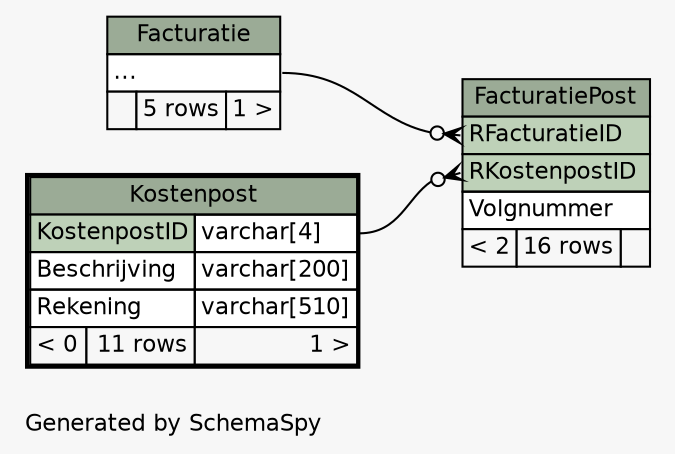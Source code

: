 // dot 2.40.1 on Linux 4.19.0-6-amd64
// SchemaSpy rev 590
digraph "twoDegreesRelationshipsDiagram" {
  graph [
    rankdir="RL"
    bgcolor="#f7f7f7"
    label="\nGenerated by SchemaSpy"
    labeljust="l"
    nodesep="0.18"
    ranksep="0.46"
    fontname="Helvetica"
    fontsize="11"
  ];
  node [
    fontname="Helvetica"
    fontsize="11"
    shape="plaintext"
  ];
  edge [
    arrowsize="0.8"
  ];
  "FacturatiePost":"RFacturatieID":w -> "Facturatie":"elipses":e [arrowhead=none dir=back arrowtail=crowodot];
  "FacturatiePost":"RKostenpostID":w -> "Kostenpost":"KostenpostID.type":e [arrowhead=none dir=back arrowtail=crowodot];
  "Facturatie" [
    label=<
    <TABLE BORDER="0" CELLBORDER="1" CELLSPACING="0" BGCOLOR="#ffffff">
      <TR><TD COLSPAN="3" BGCOLOR="#9bab96" ALIGN="CENTER">Facturatie</TD></TR>
      <TR><TD PORT="elipses" COLSPAN="3" ALIGN="LEFT">...</TD></TR>
      <TR><TD ALIGN="LEFT" BGCOLOR="#f7f7f7">  </TD><TD ALIGN="RIGHT" BGCOLOR="#f7f7f7">5 rows</TD><TD ALIGN="RIGHT" BGCOLOR="#f7f7f7">1 &gt;</TD></TR>
    </TABLE>>
    URL="Facturatie.html"
    tooltip="Facturatie"
  ];
  "FacturatiePost" [
    label=<
    <TABLE BORDER="0" CELLBORDER="1" CELLSPACING="0" BGCOLOR="#ffffff">
      <TR><TD COLSPAN="3" BGCOLOR="#9bab96" ALIGN="CENTER">FacturatiePost</TD></TR>
      <TR><TD PORT="RFacturatieID" COLSPAN="3" BGCOLOR="#bed1b8" ALIGN="LEFT">RFacturatieID</TD></TR>
      <TR><TD PORT="RKostenpostID" COLSPAN="3" BGCOLOR="#bed1b8" ALIGN="LEFT">RKostenpostID</TD></TR>
      <TR><TD PORT="Volgnummer" COLSPAN="3" ALIGN="LEFT">Volgnummer</TD></TR>
      <TR><TD ALIGN="LEFT" BGCOLOR="#f7f7f7">&lt; 2</TD><TD ALIGN="RIGHT" BGCOLOR="#f7f7f7">16 rows</TD><TD ALIGN="RIGHT" BGCOLOR="#f7f7f7">  </TD></TR>
    </TABLE>>
    URL="FacturatiePost.html"
    tooltip="FacturatiePost"
  ];
  "Kostenpost" [
    label=<
    <TABLE BORDER="2" CELLBORDER="1" CELLSPACING="0" BGCOLOR="#ffffff">
      <TR><TD COLSPAN="3" BGCOLOR="#9bab96" ALIGN="CENTER">Kostenpost</TD></TR>
      <TR><TD PORT="KostenpostID" COLSPAN="2" BGCOLOR="#bed1b8" ALIGN="LEFT">KostenpostID</TD><TD PORT="KostenpostID.type" ALIGN="LEFT">varchar[4]</TD></TR>
      <TR><TD PORT="Beschrijving" COLSPAN="2" ALIGN="LEFT">Beschrijving</TD><TD PORT="Beschrijving.type" ALIGN="LEFT">varchar[200]</TD></TR>
      <TR><TD PORT="Rekening" COLSPAN="2" ALIGN="LEFT">Rekening</TD><TD PORT="Rekening.type" ALIGN="LEFT">varchar[510]</TD></TR>
      <TR><TD ALIGN="LEFT" BGCOLOR="#f7f7f7">&lt; 0</TD><TD ALIGN="RIGHT" BGCOLOR="#f7f7f7">11 rows</TD><TD ALIGN="RIGHT" BGCOLOR="#f7f7f7">1 &gt;</TD></TR>
    </TABLE>>
    URL="Kostenpost.html"
    tooltip="Kostenpost"
  ];
}
